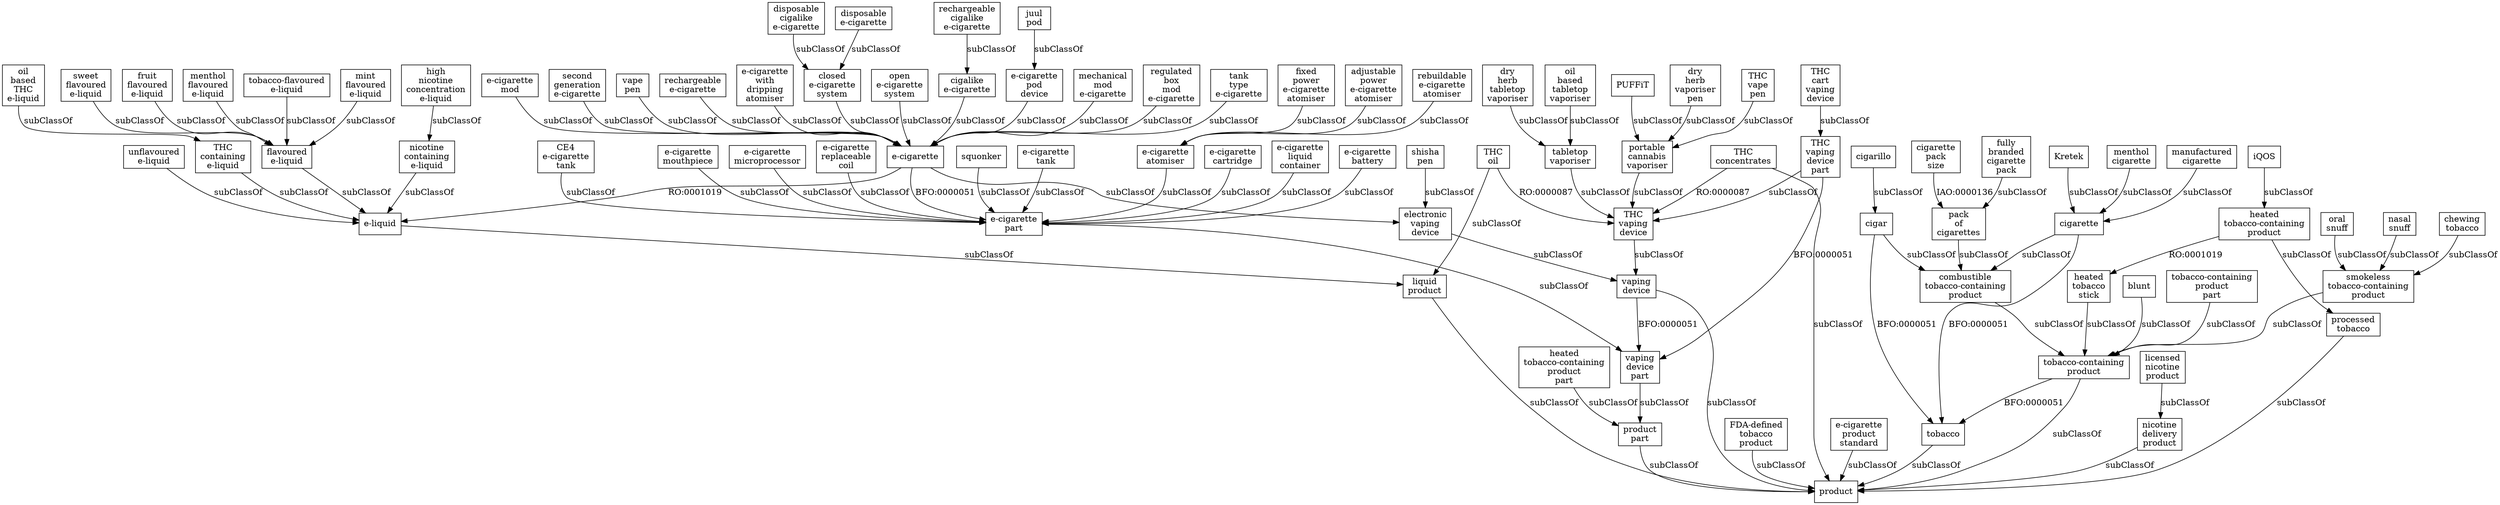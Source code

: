 digraph {
  OBO_ADDICTO_0000272 [label="cigarette\npack\nsize",shape=box,font=helvetica]
  OBO_ADDICTO_0000852 [label=PUFFiT,shape=box,font=helvetica]
  OBO_ADDICTO_0000224 [label="e-cigarette\npod\ndevice",shape=box,font=helvetica]
  OBO_ADDICTO_0000536 [label="liquid\nproduct",shape=box,font=helvetica]
  OBO_ADDICTO_0000625 [label="menthol\nflavoured\ne-liquid",shape=box,font=helvetica]
  OBO_ADDICTO_0000256 [label="mechanical\nmod\ne-cigarette",shape=box,font=helvetica]
  OBO_ADDICTO_0000855 [label="THC\nvaping\ndevice\npart",shape=box,font=helvetica]
  OBO_ADDICTO_0000535 [label="heated\ntobacco-containing\nproduct\npart",shape=box,font=helvetica]
  OBO_ADDICTO_0000296 [label=squonker,shape=box,font=helvetica]
  OBO_ADDICTO_0000227 [label="e-cigarette\ntank",shape=box,font=helvetica]
  OBO_ADDICTO_0000200 [label=cigar,shape=box,font=helvetica]
  OBO_ADDICTO_0000301 [label="THC\ncontaining\ne-liquid",shape=box,font=helvetica]
  OBO_ADDICTO_0000213 [label="e-cigarette\natomiser",shape=box,font=helvetica]
  OBO_ADDICTO_0000285 [label="regulated\nbox\nmod\ne-cigarette",shape=box,font=helvetica]
  OBO_ADDICTO_0000851 [label=Kretek,shape=box,font=helvetica]
  OBO_ADDICTO_0000239 [label="flavoured\ne-liquid",shape=box,font=helvetica]
  OBO_ADDICTO_0000299 [label="tank\ntype\ne-cigarette",shape=box,font=helvetica]
  OBO_ADDICTO_0000247 [label="high\nnicotine\nconcentration\ne-liquid",shape=box,font=helvetica]
  OBO_ADDICTO_0000827 [label="product\npart",shape=box,font=helvetica]
  OBO_ADDICTO_0000283 [label="rechargeable\ncigalike\ne-cigarette",shape=box,font=helvetica]
  OBO_ADDICTO_0000303 [label=tobacco,shape=box,font=helvetica]
  OBO_ADDICTO_0000251 [label="licensed\nnicotine\nproduct",shape=box,font=helvetica]
  OBO_ADDICTO_0000882 [label="oil\nbased\ntabletop\nvaporiser",shape=box,font=helvetica]
  OBO_ADDICTO_0000212 [label="e-cigarette",shape=box,font=helvetica]
  OBO_ADDICTO_0000207 [label="combustible\ntobacco-containing\nproduct",shape=box,font=helvetica]
  OBO_ADDICTO_0000737 [label=blunt,shape=box,font=helvetica]
  OBO_ADDICTO_0000221 [label="e-cigarette\nmod",shape=box,font=helvetica]
  OBO_ADDICTO_0000294 [label="nasal\nsnuff",shape=box,font=helvetica]
  OBO_ADDICTO_0000317 [label="vaping\ndevice\npart",shape=box,font=helvetica]
  OBO_ADDICTO_0000308 [label="FDA-defined\ntobacco\nproduct",shape=box,font=helvetica]
  OBO_ADDICTO_0000304 [label="processed\ntobacco",shape=box,font=helvetica]
  OBO_ADDICTO_0000210 [label="disposable\ne-cigarette",shape=box,font=helvetica]
  OBO_ADDICTO_0000287 [label="second\ngeneration\ne-cigarette",shape=box,font=helvetica]
  OBO_ADDICTO_0000312 [label="tobacco-flavoured\ne-liquid",shape=box,font=helvetica]
  OBO_ADDICTO_0000859 [label="e-cigarette\nproduct\nstandard",shape=box,font=helvetica]
  OBO_ADDICTO_0000216 [label="e-cigarette\ncartridge",shape=box,font=helvetica]
  OBO_ADDICTO_0000315 [label="vape\npen",shape=box,font=helvetica]
  OBO_ADDICTO_0000753 [label="menthol\ncigarette",shape=box,font=helvetica]
  OBO_ADDICTO_0000284 [label="rechargeable\ne-cigarette",shape=box,font=helvetica]
  OBO_ADDICTO_0000250 [label="juul\npod",shape=box,font=helvetica]
  OBO_ADDICTO_0000254 [label="manufactured\ncigarette",shape=box,font=helvetica]
  OBO_ADDICTO_0000237 [label="fixed\npower\ne-cigarette\natomiser",shape=box,font=helvetica]
  OBO_ADDICTO_0000201 [label=cigarette,shape=box,font=helvetica]
  OBO_ADDICTO_0000817 [label="dry\nherb\nvaporiser\npen",shape=box,font=helvetica]
  OBO_ADDICTO_0000858 [label="dry\nherb\ntabletop\nvaporiser",shape=box,font=helvetica]
  OBO_ADDICTO_0000231 [label="electronic\nvaping\ndevice",shape=box,font=helvetica]
  OBO_ADDICTO_0000190 [label="adjustable\npower\ne-cigarette\natomiser",shape=box,font=helvetica]
  OBO_ADDICTO_0000267 [label="oil\nbased\nTHC\ne-liquid",shape=box,font=helvetica]
  OBO_ADDICTO_0000218 [label="e-cigarette\nliquid\ncontainer",shape=box,font=helvetica]
  OBO_ADDICTO_0000230 [label="e-cigarette\nwith\ndripping\natomiser",shape=box,font=helvetica]
  OBO_ADDICTO_0000311 [label="tobacco-containing\nproduct",shape=box,font=helvetica]
  OBO_ADDICTO_0000282 [label="rebuildable\ne-cigarette\natomiser",shape=box,font=helvetica]
  OBO_ADDICTO_0000866 [label="tabletop\nvaporiser",shape=box,font=helvetica]
  OBO_ADDICTO_0000214 [label="e-cigarette\nbattery",shape=box,font=helvetica]
  OBO_ADDICTO_0000245 [label="heated\ntobacco-containing\nproduct",shape=box,font=helvetica]
  OBO_ADDICTO_0000865 [label="portable\ncannabis\nvaporiser",shape=box,font=helvetica]
  OBO_ADDICTO_0000223 [label="e-cigarette\npart",shape=box,font=helvetica]
  OBO_ADDICTO_0000198 [label="chewing\ntobacco",shape=box,font=helvetica]
  OBO_ADDICTO_0000302 [label="THC\nvaping\ndevice",shape=box,font=helvetica]
  OBO_ADDICTO_0000812 [label="CE4\ne-cigarette\ntank",shape=box,font=helvetica]
  OBO_ADDICTO_0000249 [label=iQOS,shape=box,font=helvetica]
  OBO_ADDICTO_0000826 [label="nicotine\ncontaining\ne-liquid",shape=box,font=helvetica]
  OBO_ADDICTO_0000266 [label="unflavoured\ne-liquid",shape=box,font=helvetica]
  OBO_ADDICTO_0000257 [label="nicotine\ndelivery\nproduct",shape=box,font=helvetica]
  OBO_ADDICTO_0000624 [label="mint\nflavoured\ne-liquid",shape=box,font=helvetica]
  OBO_ADDICTO_0000205 [label="closed\ne-cigarette\nsystem",shape=box,font=helvetica]
  OBO_ADDICTO_0000861 [label="fully\nbranded\ncigarette\npack",shape=box,font=helvetica]
  OBO_ADDICTO_0000209 [label="disposable\ncigalike\ne-cigarette",shape=box,font=helvetica]
  OBO_ADDICTO_0000854 [label="THC\noil",shape=box,font=helvetica]
  OBO_ADDICTO_0000300 [label="THC\ncart\nvaping\ndevice",shape=box,font=helvetica]
  OBO_ADDICTO_0000232 [label="e-liquid",shape=box,font=helvetica]
  OBO_ADDICTO_0000626 [label="sweet\nflavoured\ne-liquid",shape=box,font=helvetica]
  OBO_ADDICTO_0000316 [label="vaping\ndevice",shape=box,font=helvetica]
  OBO_ADDICTO_0000853 [label="THC\nconcentrates",shape=box,font=helvetica]
  OBO_ADDICTO_0000268 [label="open\ne-cigarette\nsystem",shape=box,font=helvetica]
  OBO_ADDICTO_0000199 [label="cigalike\ne-cigarette",shape=box,font=helvetica]
  OBO_ADDICTO_0000743 [label=cigarillo,shape=box,font=helvetica]
  OBO_ADDICTO_0000222 [label="e-cigarette\nmouthpiece",shape=box,font=helvetica]
  OBO_ADDICTO_0000246 [label="heated\ntobacco\nstick",shape=box,font=helvetica]
  OBO_ADDICTO_0000292 [label="smokeless\ntobacco-containing\nproduct",shape=box,font=helvetica]
  OBO_ADDICTO_0000271 [label="pack\nof\ncigarettes",shape=box,font=helvetica]
  OBO_ADDICTO_0000813 [label="THC\nvape\npen",shape=box,font=helvetica]
  OBO_ADDICTO_0000538 [label="tobacco-containing\nproduct\npart",shape=box,font=helvetica]
  OBO_ADDICTO_0000220 [label="e-cigarette\nmicroprocessor",shape=box,font=helvetica]
  OBO_ADDICTO_0000288 [label="shisha\npen",shape=box,font=helvetica]
  OBO_ADDICTO_0000225 [label="e-cigarette\nreplaceable\ncoil",shape=box,font=helvetica]
  OBO_ADDICTO_0000279 [label=product,shape=box,font=helvetica]
  OBO_ADDICTO_0000295 [label="oral\nsnuff",shape=box,font=helvetica]
  OBO_ADDICTO_0000240 [label="fruit\nflavoured\ne-liquid",shape=box,font=helvetica]
  OBO_ADDICTO_0000250 -> OBO_ADDICTO_0000224 [label=subClassOf]
  OBO_ADDICTO_0000232 -> OBO_ADDICTO_0000536 [label=subClassOf]
  OBO_ADDICTO_0000854 -> OBO_ADDICTO_0000536 [label=subClassOf]
  OBO_ADDICTO_0000300 -> OBO_ADDICTO_0000855 [label=subClassOf]
  OBO_ADDICTO_0000743 -> OBO_ADDICTO_0000200 [label=subClassOf]
  OBO_ADDICTO_0000267 -> OBO_ADDICTO_0000301 [label=subClassOf]
  OBO_ADDICTO_0000237 -> OBO_ADDICTO_0000213 [label=subClassOf]
  OBO_ADDICTO_0000190 -> OBO_ADDICTO_0000213 [label=subClassOf]
  OBO_ADDICTO_0000282 -> OBO_ADDICTO_0000213 [label=subClassOf]
  OBO_ADDICTO_0000624 -> OBO_ADDICTO_0000239 [label=subClassOf]
  OBO_ADDICTO_0000312 -> OBO_ADDICTO_0000239 [label=subClassOf]
  OBO_ADDICTO_0000240 -> OBO_ADDICTO_0000239 [label=subClassOf]
  OBO_ADDICTO_0000626 -> OBO_ADDICTO_0000239 [label=subClassOf]
  OBO_ADDICTO_0000625 -> OBO_ADDICTO_0000239 [label=subClassOf]
  OBO_ADDICTO_0000535 -> OBO_ADDICTO_0000827 [label=subClassOf]
  OBO_ADDICTO_0000317 -> OBO_ADDICTO_0000827 [label=subClassOf]
  OBO_ADDICTO_0000311 -> OBO_ADDICTO_0000303 [label="BFO:0000051"]
  OBO_ADDICTO_0000200 -> OBO_ADDICTO_0000303 [label="BFO:0000051"]
  OBO_ADDICTO_0000201 -> OBO_ADDICTO_0000303 [label="BFO:0000051"]
  OBO_ADDICTO_0000205 -> OBO_ADDICTO_0000212 [label=subClassOf]
  OBO_ADDICTO_0000287 -> OBO_ADDICTO_0000212 [label=subClassOf]
  OBO_ADDICTO_0000299 -> OBO_ADDICTO_0000212 [label=subClassOf]
  OBO_ADDICTO_0000224 -> OBO_ADDICTO_0000212 [label=subClassOf]
  OBO_ADDICTO_0000221 -> OBO_ADDICTO_0000212 [label=subClassOf]
  OBO_ADDICTO_0000285 -> OBO_ADDICTO_0000212 [label=subClassOf]
  OBO_ADDICTO_0000284 -> OBO_ADDICTO_0000212 [label=subClassOf]
  OBO_ADDICTO_0000315 -> OBO_ADDICTO_0000212 [label=subClassOf]
  OBO_ADDICTO_0000230 -> OBO_ADDICTO_0000212 [label=subClassOf]
  OBO_ADDICTO_0000256 -> OBO_ADDICTO_0000212 [label=subClassOf]
  OBO_ADDICTO_0000268 -> OBO_ADDICTO_0000212 [label=subClassOf]
  OBO_ADDICTO_0000199 -> OBO_ADDICTO_0000212 [label=subClassOf]
  OBO_ADDICTO_0000200 -> OBO_ADDICTO_0000207 [label=subClassOf]
  OBO_ADDICTO_0000201 -> OBO_ADDICTO_0000207 [label=subClassOf]
  OBO_ADDICTO_0000271 -> OBO_ADDICTO_0000207 [label=subClassOf]
  OBO_ADDICTO_0000316 -> OBO_ADDICTO_0000317 [label="BFO:0000051"]
  OBO_ADDICTO_0000855 -> OBO_ADDICTO_0000317 [label="BFO:0000051"]
  OBO_ADDICTO_0000223 -> OBO_ADDICTO_0000317 [label=subClassOf]
  OBO_ADDICTO_0000245 -> OBO_ADDICTO_0000304 [label=subClassOf]
  OBO_ADDICTO_0000851 -> OBO_ADDICTO_0000201 [label=subClassOf]
  OBO_ADDICTO_0000254 -> OBO_ADDICTO_0000201 [label=subClassOf]
  OBO_ADDICTO_0000753 -> OBO_ADDICTO_0000201 [label=subClassOf]
  OBO_ADDICTO_0000288 -> OBO_ADDICTO_0000231 [label=subClassOf]
  OBO_ADDICTO_0000212 -> OBO_ADDICTO_0000231 [label=subClassOf]
  OBO_ADDICTO_0000207 -> OBO_ADDICTO_0000311 [label=subClassOf]
  OBO_ADDICTO_0000292 -> OBO_ADDICTO_0000311 [label=subClassOf]
  OBO_ADDICTO_0000538 -> OBO_ADDICTO_0000311 [label=subClassOf]
  OBO_ADDICTO_0000246 -> OBO_ADDICTO_0000311 [label=subClassOf]
  OBO_ADDICTO_0000737 -> OBO_ADDICTO_0000311 [label=subClassOf]
  OBO_ADDICTO_0000858 -> OBO_ADDICTO_0000866 [label=subClassOf]
  OBO_ADDICTO_0000882 -> OBO_ADDICTO_0000866 [label=subClassOf]
  OBO_ADDICTO_0000249 -> OBO_ADDICTO_0000245 [label=subClassOf]
  OBO_ADDICTO_0000817 -> OBO_ADDICTO_0000865 [label=subClassOf]
  OBO_ADDICTO_0000852 -> OBO_ADDICTO_0000865 [label=subClassOf]
  OBO_ADDICTO_0000813 -> OBO_ADDICTO_0000865 [label=subClassOf]
  OBO_ADDICTO_0000216 -> OBO_ADDICTO_0000223 [label=subClassOf]
  OBO_ADDICTO_0000812 -> OBO_ADDICTO_0000223 [label=subClassOf]
  OBO_ADDICTO_0000214 -> OBO_ADDICTO_0000223 [label=subClassOf]
  OBO_ADDICTO_0000218 -> OBO_ADDICTO_0000223 [label=subClassOf]
  OBO_ADDICTO_0000227 -> OBO_ADDICTO_0000223 [label=subClassOf]
  OBO_ADDICTO_0000213 -> OBO_ADDICTO_0000223 [label=subClassOf]
  OBO_ADDICTO_0000225 -> OBO_ADDICTO_0000223 [label=subClassOf]
  OBO_ADDICTO_0000212 -> OBO_ADDICTO_0000223 [label="BFO:0000051"]
  OBO_ADDICTO_0000220 -> OBO_ADDICTO_0000223 [label=subClassOf]
  OBO_ADDICTO_0000222 -> OBO_ADDICTO_0000223 [label=subClassOf]
  OBO_ADDICTO_0000296 -> OBO_ADDICTO_0000223 [label=subClassOf]
  OBO_ADDICTO_0000866 -> OBO_ADDICTO_0000302 [label=subClassOf]
  OBO_ADDICTO_0000865 -> OBO_ADDICTO_0000302 [label=subClassOf]
  OBO_ADDICTO_0000855 -> OBO_ADDICTO_0000302 [label=subClassOf]
  OBO_ADDICTO_0000853 -> OBO_ADDICTO_0000302 [label="RO:0000087"]
  OBO_ADDICTO_0000854 -> OBO_ADDICTO_0000302 [label="RO:0000087"]
  OBO_ADDICTO_0000247 -> OBO_ADDICTO_0000826 [label=subClassOf]
  OBO_ADDICTO_0000251 -> OBO_ADDICTO_0000257 [label=subClassOf]
  OBO_ADDICTO_0000210 -> OBO_ADDICTO_0000205 [label=subClassOf]
  OBO_ADDICTO_0000209 -> OBO_ADDICTO_0000205 [label=subClassOf]
  OBO_ADDICTO_0000826 -> OBO_ADDICTO_0000232 [label=subClassOf]
  OBO_ADDICTO_0000239 -> OBO_ADDICTO_0000232 [label=subClassOf]
  OBO_ADDICTO_0000212 -> OBO_ADDICTO_0000232 [label="RO:0001019"]
  OBO_ADDICTO_0000266 -> OBO_ADDICTO_0000232 [label=subClassOf]
  OBO_ADDICTO_0000301 -> OBO_ADDICTO_0000232 [label=subClassOf]
  OBO_ADDICTO_0000231 -> OBO_ADDICTO_0000316 [label=subClassOf]
  OBO_ADDICTO_0000302 -> OBO_ADDICTO_0000316 [label=subClassOf]
  OBO_ADDICTO_0000283 -> OBO_ADDICTO_0000199 [label=subClassOf]
  OBO_ADDICTO_0000245 -> OBO_ADDICTO_0000246 [label="RO:0001019"]
  OBO_ADDICTO_0000295 -> OBO_ADDICTO_0000292 [label=subClassOf]
  OBO_ADDICTO_0000198 -> OBO_ADDICTO_0000292 [label=subClassOf]
  OBO_ADDICTO_0000294 -> OBO_ADDICTO_0000292 [label=subClassOf]
  OBO_ADDICTO_0000272 -> OBO_ADDICTO_0000271 [label="IAO:0000136"]
  OBO_ADDICTO_0000861 -> OBO_ADDICTO_0000271 [label=subClassOf]
  OBO_ADDICTO_0000308 -> OBO_ADDICTO_0000279 [label=subClassOf]
  OBO_ADDICTO_0000859 -> OBO_ADDICTO_0000279 [label=subClassOf]
  OBO_ADDICTO_0000536 -> OBO_ADDICTO_0000279 [label=subClassOf]
  OBO_ADDICTO_0000304 -> OBO_ADDICTO_0000279 [label=subClassOf]
  OBO_ADDICTO_0000303 -> OBO_ADDICTO_0000279 [label=subClassOf]
  OBO_ADDICTO_0000316 -> OBO_ADDICTO_0000279 [label=subClassOf]
  OBO_ADDICTO_0000257 -> OBO_ADDICTO_0000279 [label=subClassOf]
  OBO_ADDICTO_0000311 -> OBO_ADDICTO_0000279 [label=subClassOf]
  OBO_ADDICTO_0000827 -> OBO_ADDICTO_0000279 [label=subClassOf]
  OBO_ADDICTO_0000853 -> OBO_ADDICTO_0000279 [label=subClassOf]
}


